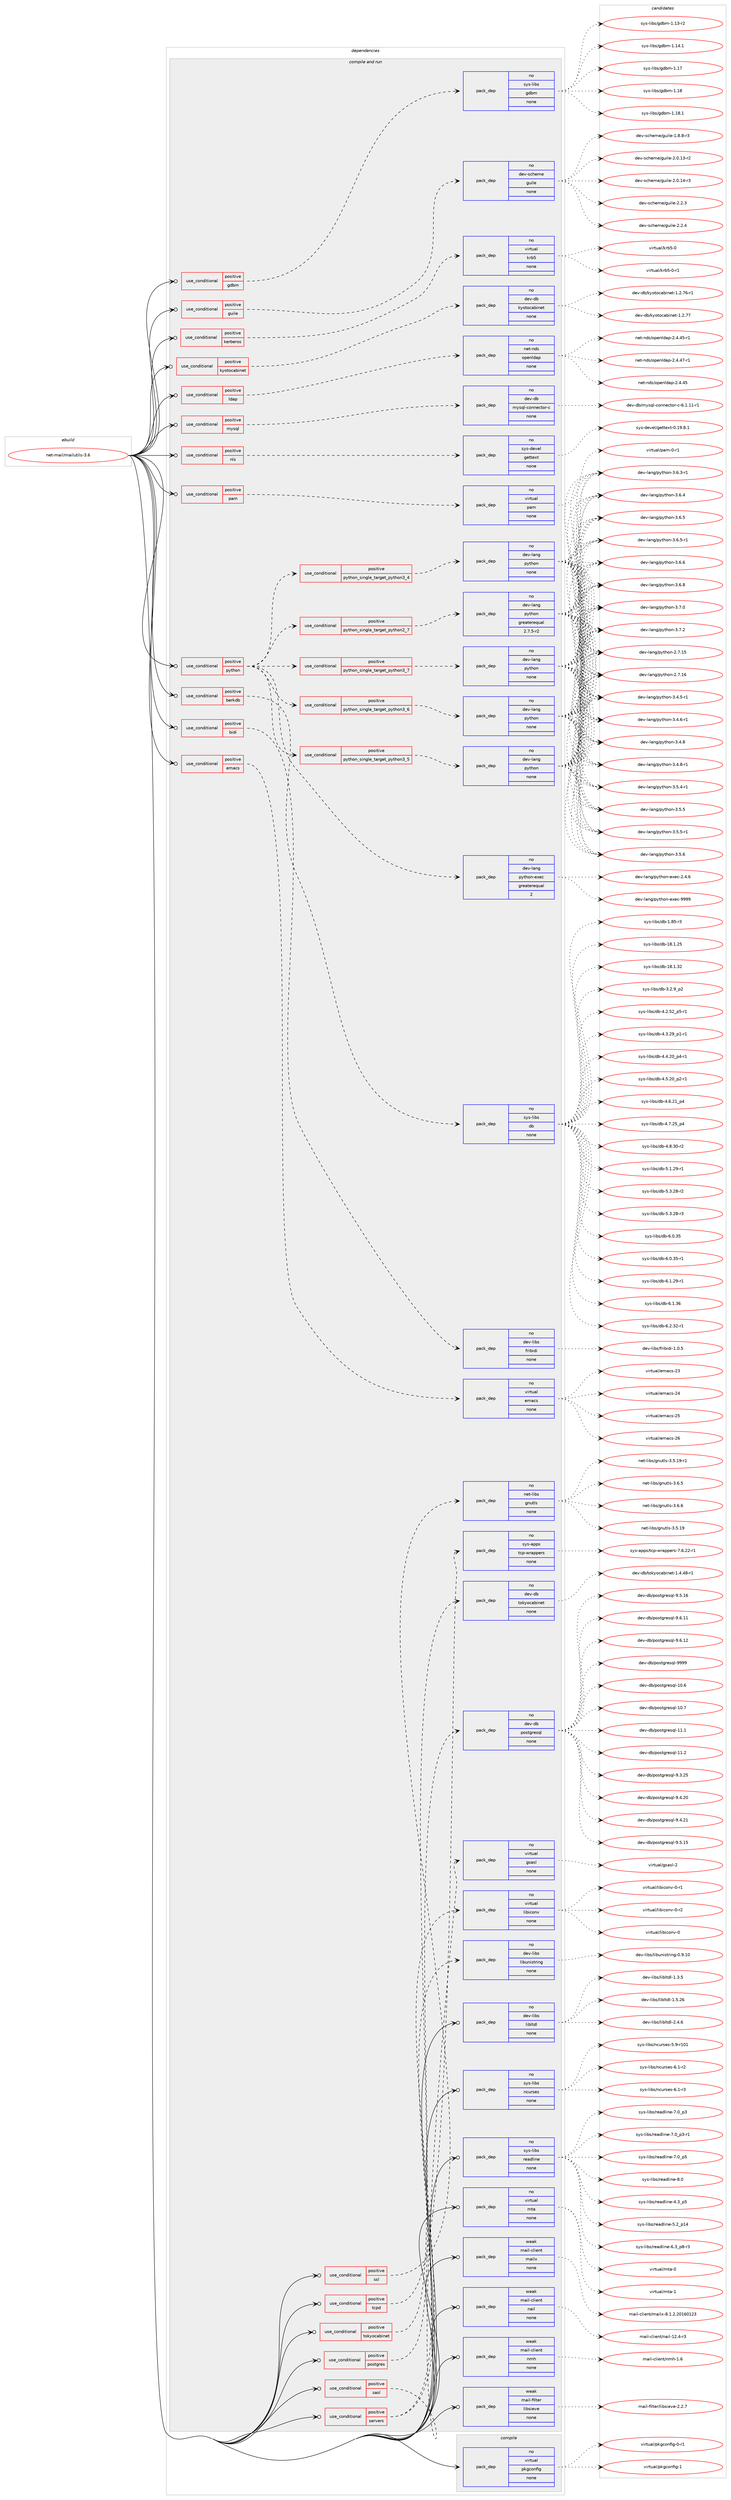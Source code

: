digraph prolog {

# *************
# Graph options
# *************

newrank=true;
concentrate=true;
compound=true;
graph [rankdir=LR,fontname=Helvetica,fontsize=10,ranksep=1.5];#, ranksep=2.5, nodesep=0.2];
edge  [arrowhead=vee];
node  [fontname=Helvetica,fontsize=10];

# **********
# The ebuild
# **********

subgraph cluster_leftcol {
color=gray;
rank=same;
label=<<i>ebuild</i>>;
id [label="net-mail/mailutils-3.6", color=red, width=4, href="../net-mail/mailutils-3.6.svg"];
}

# ****************
# The dependencies
# ****************

subgraph cluster_midcol {
color=gray;
label=<<i>dependencies</i>>;
subgraph cluster_compile {
fillcolor="#eeeeee";
style=filled;
label=<<i>compile</i>>;
subgraph pack1189968 {
dependency1664552 [label=<<TABLE BORDER="0" CELLBORDER="1" CELLSPACING="0" CELLPADDING="4" WIDTH="220"><TR><TD ROWSPAN="6" CELLPADDING="30">pack_dep</TD></TR><TR><TD WIDTH="110">no</TD></TR><TR><TD>virtual</TD></TR><TR><TD>pkgconfig</TD></TR><TR><TD>none</TD></TR><TR><TD></TD></TR></TABLE>>, shape=none, color=blue];
}
id:e -> dependency1664552:w [weight=20,style="solid",arrowhead="vee"];
}
subgraph cluster_compileandrun {
fillcolor="#eeeeee";
style=filled;
label=<<i>compile and run</i>>;
subgraph cond447526 {
dependency1664553 [label=<<TABLE BORDER="0" CELLBORDER="1" CELLSPACING="0" CELLPADDING="4"><TR><TD ROWSPAN="3" CELLPADDING="10">use_conditional</TD></TR><TR><TD>positive</TD></TR><TR><TD>berkdb</TD></TR></TABLE>>, shape=none, color=red];
subgraph pack1189969 {
dependency1664554 [label=<<TABLE BORDER="0" CELLBORDER="1" CELLSPACING="0" CELLPADDING="4" WIDTH="220"><TR><TD ROWSPAN="6" CELLPADDING="30">pack_dep</TD></TR><TR><TD WIDTH="110">no</TD></TR><TR><TD>sys-libs</TD></TR><TR><TD>db</TD></TR><TR><TD>none</TD></TR><TR><TD></TD></TR></TABLE>>, shape=none, color=blue];
}
dependency1664553:e -> dependency1664554:w [weight=20,style="dashed",arrowhead="vee"];
}
id:e -> dependency1664553:w [weight=20,style="solid",arrowhead="odotvee"];
subgraph cond447527 {
dependency1664555 [label=<<TABLE BORDER="0" CELLBORDER="1" CELLSPACING="0" CELLPADDING="4"><TR><TD ROWSPAN="3" CELLPADDING="10">use_conditional</TD></TR><TR><TD>positive</TD></TR><TR><TD>bidi</TD></TR></TABLE>>, shape=none, color=red];
subgraph pack1189970 {
dependency1664556 [label=<<TABLE BORDER="0" CELLBORDER="1" CELLSPACING="0" CELLPADDING="4" WIDTH="220"><TR><TD ROWSPAN="6" CELLPADDING="30">pack_dep</TD></TR><TR><TD WIDTH="110">no</TD></TR><TR><TD>dev-libs</TD></TR><TR><TD>fribidi</TD></TR><TR><TD>none</TD></TR><TR><TD></TD></TR></TABLE>>, shape=none, color=blue];
}
dependency1664555:e -> dependency1664556:w [weight=20,style="dashed",arrowhead="vee"];
}
id:e -> dependency1664555:w [weight=20,style="solid",arrowhead="odotvee"];
subgraph cond447528 {
dependency1664557 [label=<<TABLE BORDER="0" CELLBORDER="1" CELLSPACING="0" CELLPADDING="4"><TR><TD ROWSPAN="3" CELLPADDING="10">use_conditional</TD></TR><TR><TD>positive</TD></TR><TR><TD>emacs</TD></TR></TABLE>>, shape=none, color=red];
subgraph pack1189971 {
dependency1664558 [label=<<TABLE BORDER="0" CELLBORDER="1" CELLSPACING="0" CELLPADDING="4" WIDTH="220"><TR><TD ROWSPAN="6" CELLPADDING="30">pack_dep</TD></TR><TR><TD WIDTH="110">no</TD></TR><TR><TD>virtual</TD></TR><TR><TD>emacs</TD></TR><TR><TD>none</TD></TR><TR><TD></TD></TR></TABLE>>, shape=none, color=blue];
}
dependency1664557:e -> dependency1664558:w [weight=20,style="dashed",arrowhead="vee"];
}
id:e -> dependency1664557:w [weight=20,style="solid",arrowhead="odotvee"];
subgraph cond447529 {
dependency1664559 [label=<<TABLE BORDER="0" CELLBORDER="1" CELLSPACING="0" CELLPADDING="4"><TR><TD ROWSPAN="3" CELLPADDING="10">use_conditional</TD></TR><TR><TD>positive</TD></TR><TR><TD>gdbm</TD></TR></TABLE>>, shape=none, color=red];
subgraph pack1189972 {
dependency1664560 [label=<<TABLE BORDER="0" CELLBORDER="1" CELLSPACING="0" CELLPADDING="4" WIDTH="220"><TR><TD ROWSPAN="6" CELLPADDING="30">pack_dep</TD></TR><TR><TD WIDTH="110">no</TD></TR><TR><TD>sys-libs</TD></TR><TR><TD>gdbm</TD></TR><TR><TD>none</TD></TR><TR><TD></TD></TR></TABLE>>, shape=none, color=blue];
}
dependency1664559:e -> dependency1664560:w [weight=20,style="dashed",arrowhead="vee"];
}
id:e -> dependency1664559:w [weight=20,style="solid",arrowhead="odotvee"];
subgraph cond447530 {
dependency1664561 [label=<<TABLE BORDER="0" CELLBORDER="1" CELLSPACING="0" CELLPADDING="4"><TR><TD ROWSPAN="3" CELLPADDING="10">use_conditional</TD></TR><TR><TD>positive</TD></TR><TR><TD>guile</TD></TR></TABLE>>, shape=none, color=red];
subgraph pack1189973 {
dependency1664562 [label=<<TABLE BORDER="0" CELLBORDER="1" CELLSPACING="0" CELLPADDING="4" WIDTH="220"><TR><TD ROWSPAN="6" CELLPADDING="30">pack_dep</TD></TR><TR><TD WIDTH="110">no</TD></TR><TR><TD>dev-scheme</TD></TR><TR><TD>guile</TD></TR><TR><TD>none</TD></TR><TR><TD></TD></TR></TABLE>>, shape=none, color=blue];
}
dependency1664561:e -> dependency1664562:w [weight=20,style="dashed",arrowhead="vee"];
}
id:e -> dependency1664561:w [weight=20,style="solid",arrowhead="odotvee"];
subgraph cond447531 {
dependency1664563 [label=<<TABLE BORDER="0" CELLBORDER="1" CELLSPACING="0" CELLPADDING="4"><TR><TD ROWSPAN="3" CELLPADDING="10">use_conditional</TD></TR><TR><TD>positive</TD></TR><TR><TD>kerberos</TD></TR></TABLE>>, shape=none, color=red];
subgraph pack1189974 {
dependency1664564 [label=<<TABLE BORDER="0" CELLBORDER="1" CELLSPACING="0" CELLPADDING="4" WIDTH="220"><TR><TD ROWSPAN="6" CELLPADDING="30">pack_dep</TD></TR><TR><TD WIDTH="110">no</TD></TR><TR><TD>virtual</TD></TR><TR><TD>krb5</TD></TR><TR><TD>none</TD></TR><TR><TD></TD></TR></TABLE>>, shape=none, color=blue];
}
dependency1664563:e -> dependency1664564:w [weight=20,style="dashed",arrowhead="vee"];
}
id:e -> dependency1664563:w [weight=20,style="solid",arrowhead="odotvee"];
subgraph cond447532 {
dependency1664565 [label=<<TABLE BORDER="0" CELLBORDER="1" CELLSPACING="0" CELLPADDING="4"><TR><TD ROWSPAN="3" CELLPADDING="10">use_conditional</TD></TR><TR><TD>positive</TD></TR><TR><TD>kyotocabinet</TD></TR></TABLE>>, shape=none, color=red];
subgraph pack1189975 {
dependency1664566 [label=<<TABLE BORDER="0" CELLBORDER="1" CELLSPACING="0" CELLPADDING="4" WIDTH="220"><TR><TD ROWSPAN="6" CELLPADDING="30">pack_dep</TD></TR><TR><TD WIDTH="110">no</TD></TR><TR><TD>dev-db</TD></TR><TR><TD>kyotocabinet</TD></TR><TR><TD>none</TD></TR><TR><TD></TD></TR></TABLE>>, shape=none, color=blue];
}
dependency1664565:e -> dependency1664566:w [weight=20,style="dashed",arrowhead="vee"];
}
id:e -> dependency1664565:w [weight=20,style="solid",arrowhead="odotvee"];
subgraph cond447533 {
dependency1664567 [label=<<TABLE BORDER="0" CELLBORDER="1" CELLSPACING="0" CELLPADDING="4"><TR><TD ROWSPAN="3" CELLPADDING="10">use_conditional</TD></TR><TR><TD>positive</TD></TR><TR><TD>ldap</TD></TR></TABLE>>, shape=none, color=red];
subgraph pack1189976 {
dependency1664568 [label=<<TABLE BORDER="0" CELLBORDER="1" CELLSPACING="0" CELLPADDING="4" WIDTH="220"><TR><TD ROWSPAN="6" CELLPADDING="30">pack_dep</TD></TR><TR><TD WIDTH="110">no</TD></TR><TR><TD>net-nds</TD></TR><TR><TD>openldap</TD></TR><TR><TD>none</TD></TR><TR><TD></TD></TR></TABLE>>, shape=none, color=blue];
}
dependency1664567:e -> dependency1664568:w [weight=20,style="dashed",arrowhead="vee"];
}
id:e -> dependency1664567:w [weight=20,style="solid",arrowhead="odotvee"];
subgraph cond447534 {
dependency1664569 [label=<<TABLE BORDER="0" CELLBORDER="1" CELLSPACING="0" CELLPADDING="4"><TR><TD ROWSPAN="3" CELLPADDING="10">use_conditional</TD></TR><TR><TD>positive</TD></TR><TR><TD>mysql</TD></TR></TABLE>>, shape=none, color=red];
subgraph pack1189977 {
dependency1664570 [label=<<TABLE BORDER="0" CELLBORDER="1" CELLSPACING="0" CELLPADDING="4" WIDTH="220"><TR><TD ROWSPAN="6" CELLPADDING="30">pack_dep</TD></TR><TR><TD WIDTH="110">no</TD></TR><TR><TD>dev-db</TD></TR><TR><TD>mysql-connector-c</TD></TR><TR><TD>none</TD></TR><TR><TD></TD></TR></TABLE>>, shape=none, color=blue];
}
dependency1664569:e -> dependency1664570:w [weight=20,style="dashed",arrowhead="vee"];
}
id:e -> dependency1664569:w [weight=20,style="solid",arrowhead="odotvee"];
subgraph cond447535 {
dependency1664571 [label=<<TABLE BORDER="0" CELLBORDER="1" CELLSPACING="0" CELLPADDING="4"><TR><TD ROWSPAN="3" CELLPADDING="10">use_conditional</TD></TR><TR><TD>positive</TD></TR><TR><TD>nls</TD></TR></TABLE>>, shape=none, color=red];
subgraph pack1189978 {
dependency1664572 [label=<<TABLE BORDER="0" CELLBORDER="1" CELLSPACING="0" CELLPADDING="4" WIDTH="220"><TR><TD ROWSPAN="6" CELLPADDING="30">pack_dep</TD></TR><TR><TD WIDTH="110">no</TD></TR><TR><TD>sys-devel</TD></TR><TR><TD>gettext</TD></TR><TR><TD>none</TD></TR><TR><TD></TD></TR></TABLE>>, shape=none, color=blue];
}
dependency1664571:e -> dependency1664572:w [weight=20,style="dashed",arrowhead="vee"];
}
id:e -> dependency1664571:w [weight=20,style="solid",arrowhead="odotvee"];
subgraph cond447536 {
dependency1664573 [label=<<TABLE BORDER="0" CELLBORDER="1" CELLSPACING="0" CELLPADDING="4"><TR><TD ROWSPAN="3" CELLPADDING="10">use_conditional</TD></TR><TR><TD>positive</TD></TR><TR><TD>pam</TD></TR></TABLE>>, shape=none, color=red];
subgraph pack1189979 {
dependency1664574 [label=<<TABLE BORDER="0" CELLBORDER="1" CELLSPACING="0" CELLPADDING="4" WIDTH="220"><TR><TD ROWSPAN="6" CELLPADDING="30">pack_dep</TD></TR><TR><TD WIDTH="110">no</TD></TR><TR><TD>virtual</TD></TR><TR><TD>pam</TD></TR><TR><TD>none</TD></TR><TR><TD></TD></TR></TABLE>>, shape=none, color=blue];
}
dependency1664573:e -> dependency1664574:w [weight=20,style="dashed",arrowhead="vee"];
}
id:e -> dependency1664573:w [weight=20,style="solid",arrowhead="odotvee"];
subgraph cond447537 {
dependency1664575 [label=<<TABLE BORDER="0" CELLBORDER="1" CELLSPACING="0" CELLPADDING="4"><TR><TD ROWSPAN="3" CELLPADDING="10">use_conditional</TD></TR><TR><TD>positive</TD></TR><TR><TD>postgres</TD></TR></TABLE>>, shape=none, color=red];
subgraph pack1189980 {
dependency1664576 [label=<<TABLE BORDER="0" CELLBORDER="1" CELLSPACING="0" CELLPADDING="4" WIDTH="220"><TR><TD ROWSPAN="6" CELLPADDING="30">pack_dep</TD></TR><TR><TD WIDTH="110">no</TD></TR><TR><TD>dev-db</TD></TR><TR><TD>postgresql</TD></TR><TR><TD>none</TD></TR><TR><TD></TD></TR></TABLE>>, shape=none, color=blue];
}
dependency1664575:e -> dependency1664576:w [weight=20,style="dashed",arrowhead="vee"];
}
id:e -> dependency1664575:w [weight=20,style="solid",arrowhead="odotvee"];
subgraph cond447538 {
dependency1664577 [label=<<TABLE BORDER="0" CELLBORDER="1" CELLSPACING="0" CELLPADDING="4"><TR><TD ROWSPAN="3" CELLPADDING="10">use_conditional</TD></TR><TR><TD>positive</TD></TR><TR><TD>python</TD></TR></TABLE>>, shape=none, color=red];
subgraph cond447539 {
dependency1664578 [label=<<TABLE BORDER="0" CELLBORDER="1" CELLSPACING="0" CELLPADDING="4"><TR><TD ROWSPAN="3" CELLPADDING="10">use_conditional</TD></TR><TR><TD>positive</TD></TR><TR><TD>python_single_target_python2_7</TD></TR></TABLE>>, shape=none, color=red];
subgraph pack1189981 {
dependency1664579 [label=<<TABLE BORDER="0" CELLBORDER="1" CELLSPACING="0" CELLPADDING="4" WIDTH="220"><TR><TD ROWSPAN="6" CELLPADDING="30">pack_dep</TD></TR><TR><TD WIDTH="110">no</TD></TR><TR><TD>dev-lang</TD></TR><TR><TD>python</TD></TR><TR><TD>greaterequal</TD></TR><TR><TD>2.7.5-r2</TD></TR></TABLE>>, shape=none, color=blue];
}
dependency1664578:e -> dependency1664579:w [weight=20,style="dashed",arrowhead="vee"];
}
dependency1664577:e -> dependency1664578:w [weight=20,style="dashed",arrowhead="vee"];
subgraph cond447540 {
dependency1664580 [label=<<TABLE BORDER="0" CELLBORDER="1" CELLSPACING="0" CELLPADDING="4"><TR><TD ROWSPAN="3" CELLPADDING="10">use_conditional</TD></TR><TR><TD>positive</TD></TR><TR><TD>python_single_target_python3_4</TD></TR></TABLE>>, shape=none, color=red];
subgraph pack1189982 {
dependency1664581 [label=<<TABLE BORDER="0" CELLBORDER="1" CELLSPACING="0" CELLPADDING="4" WIDTH="220"><TR><TD ROWSPAN="6" CELLPADDING="30">pack_dep</TD></TR><TR><TD WIDTH="110">no</TD></TR><TR><TD>dev-lang</TD></TR><TR><TD>python</TD></TR><TR><TD>none</TD></TR><TR><TD></TD></TR></TABLE>>, shape=none, color=blue];
}
dependency1664580:e -> dependency1664581:w [weight=20,style="dashed",arrowhead="vee"];
}
dependency1664577:e -> dependency1664580:w [weight=20,style="dashed",arrowhead="vee"];
subgraph cond447541 {
dependency1664582 [label=<<TABLE BORDER="0" CELLBORDER="1" CELLSPACING="0" CELLPADDING="4"><TR><TD ROWSPAN="3" CELLPADDING="10">use_conditional</TD></TR><TR><TD>positive</TD></TR><TR><TD>python_single_target_python3_5</TD></TR></TABLE>>, shape=none, color=red];
subgraph pack1189983 {
dependency1664583 [label=<<TABLE BORDER="0" CELLBORDER="1" CELLSPACING="0" CELLPADDING="4" WIDTH="220"><TR><TD ROWSPAN="6" CELLPADDING="30">pack_dep</TD></TR><TR><TD WIDTH="110">no</TD></TR><TR><TD>dev-lang</TD></TR><TR><TD>python</TD></TR><TR><TD>none</TD></TR><TR><TD></TD></TR></TABLE>>, shape=none, color=blue];
}
dependency1664582:e -> dependency1664583:w [weight=20,style="dashed",arrowhead="vee"];
}
dependency1664577:e -> dependency1664582:w [weight=20,style="dashed",arrowhead="vee"];
subgraph cond447542 {
dependency1664584 [label=<<TABLE BORDER="0" CELLBORDER="1" CELLSPACING="0" CELLPADDING="4"><TR><TD ROWSPAN="3" CELLPADDING="10">use_conditional</TD></TR><TR><TD>positive</TD></TR><TR><TD>python_single_target_python3_6</TD></TR></TABLE>>, shape=none, color=red];
subgraph pack1189984 {
dependency1664585 [label=<<TABLE BORDER="0" CELLBORDER="1" CELLSPACING="0" CELLPADDING="4" WIDTH="220"><TR><TD ROWSPAN="6" CELLPADDING="30">pack_dep</TD></TR><TR><TD WIDTH="110">no</TD></TR><TR><TD>dev-lang</TD></TR><TR><TD>python</TD></TR><TR><TD>none</TD></TR><TR><TD></TD></TR></TABLE>>, shape=none, color=blue];
}
dependency1664584:e -> dependency1664585:w [weight=20,style="dashed",arrowhead="vee"];
}
dependency1664577:e -> dependency1664584:w [weight=20,style="dashed",arrowhead="vee"];
subgraph cond447543 {
dependency1664586 [label=<<TABLE BORDER="0" CELLBORDER="1" CELLSPACING="0" CELLPADDING="4"><TR><TD ROWSPAN="3" CELLPADDING="10">use_conditional</TD></TR><TR><TD>positive</TD></TR><TR><TD>python_single_target_python3_7</TD></TR></TABLE>>, shape=none, color=red];
subgraph pack1189985 {
dependency1664587 [label=<<TABLE BORDER="0" CELLBORDER="1" CELLSPACING="0" CELLPADDING="4" WIDTH="220"><TR><TD ROWSPAN="6" CELLPADDING="30">pack_dep</TD></TR><TR><TD WIDTH="110">no</TD></TR><TR><TD>dev-lang</TD></TR><TR><TD>python</TD></TR><TR><TD>none</TD></TR><TR><TD></TD></TR></TABLE>>, shape=none, color=blue];
}
dependency1664586:e -> dependency1664587:w [weight=20,style="dashed",arrowhead="vee"];
}
dependency1664577:e -> dependency1664586:w [weight=20,style="dashed",arrowhead="vee"];
subgraph pack1189986 {
dependency1664588 [label=<<TABLE BORDER="0" CELLBORDER="1" CELLSPACING="0" CELLPADDING="4" WIDTH="220"><TR><TD ROWSPAN="6" CELLPADDING="30">pack_dep</TD></TR><TR><TD WIDTH="110">no</TD></TR><TR><TD>dev-lang</TD></TR><TR><TD>python-exec</TD></TR><TR><TD>greaterequal</TD></TR><TR><TD>2</TD></TR></TABLE>>, shape=none, color=blue];
}
dependency1664577:e -> dependency1664588:w [weight=20,style="dashed",arrowhead="vee"];
}
id:e -> dependency1664577:w [weight=20,style="solid",arrowhead="odotvee"];
subgraph cond447544 {
dependency1664589 [label=<<TABLE BORDER="0" CELLBORDER="1" CELLSPACING="0" CELLPADDING="4"><TR><TD ROWSPAN="3" CELLPADDING="10">use_conditional</TD></TR><TR><TD>positive</TD></TR><TR><TD>sasl</TD></TR></TABLE>>, shape=none, color=red];
subgraph pack1189987 {
dependency1664590 [label=<<TABLE BORDER="0" CELLBORDER="1" CELLSPACING="0" CELLPADDING="4" WIDTH="220"><TR><TD ROWSPAN="6" CELLPADDING="30">pack_dep</TD></TR><TR><TD WIDTH="110">no</TD></TR><TR><TD>virtual</TD></TR><TR><TD>gsasl</TD></TR><TR><TD>none</TD></TR><TR><TD></TD></TR></TABLE>>, shape=none, color=blue];
}
dependency1664589:e -> dependency1664590:w [weight=20,style="dashed",arrowhead="vee"];
}
id:e -> dependency1664589:w [weight=20,style="solid",arrowhead="odotvee"];
subgraph cond447545 {
dependency1664591 [label=<<TABLE BORDER="0" CELLBORDER="1" CELLSPACING="0" CELLPADDING="4"><TR><TD ROWSPAN="3" CELLPADDING="10">use_conditional</TD></TR><TR><TD>positive</TD></TR><TR><TD>servers</TD></TR></TABLE>>, shape=none, color=red];
subgraph pack1189988 {
dependency1664592 [label=<<TABLE BORDER="0" CELLBORDER="1" CELLSPACING="0" CELLPADDING="4" WIDTH="220"><TR><TD ROWSPAN="6" CELLPADDING="30">pack_dep</TD></TR><TR><TD WIDTH="110">no</TD></TR><TR><TD>virtual</TD></TR><TR><TD>libiconv</TD></TR><TR><TD>none</TD></TR><TR><TD></TD></TR></TABLE>>, shape=none, color=blue];
}
dependency1664591:e -> dependency1664592:w [weight=20,style="dashed",arrowhead="vee"];
subgraph pack1189989 {
dependency1664593 [label=<<TABLE BORDER="0" CELLBORDER="1" CELLSPACING="0" CELLPADDING="4" WIDTH="220"><TR><TD ROWSPAN="6" CELLPADDING="30">pack_dep</TD></TR><TR><TD WIDTH="110">no</TD></TR><TR><TD>dev-libs</TD></TR><TR><TD>libunistring</TD></TR><TR><TD>none</TD></TR><TR><TD></TD></TR></TABLE>>, shape=none, color=blue];
}
dependency1664591:e -> dependency1664593:w [weight=20,style="dashed",arrowhead="vee"];
}
id:e -> dependency1664591:w [weight=20,style="solid",arrowhead="odotvee"];
subgraph cond447546 {
dependency1664594 [label=<<TABLE BORDER="0" CELLBORDER="1" CELLSPACING="0" CELLPADDING="4"><TR><TD ROWSPAN="3" CELLPADDING="10">use_conditional</TD></TR><TR><TD>positive</TD></TR><TR><TD>ssl</TD></TR></TABLE>>, shape=none, color=red];
subgraph pack1189990 {
dependency1664595 [label=<<TABLE BORDER="0" CELLBORDER="1" CELLSPACING="0" CELLPADDING="4" WIDTH="220"><TR><TD ROWSPAN="6" CELLPADDING="30">pack_dep</TD></TR><TR><TD WIDTH="110">no</TD></TR><TR><TD>net-libs</TD></TR><TR><TD>gnutls</TD></TR><TR><TD>none</TD></TR><TR><TD></TD></TR></TABLE>>, shape=none, color=blue];
}
dependency1664594:e -> dependency1664595:w [weight=20,style="dashed",arrowhead="vee"];
}
id:e -> dependency1664594:w [weight=20,style="solid",arrowhead="odotvee"];
subgraph cond447547 {
dependency1664596 [label=<<TABLE BORDER="0" CELLBORDER="1" CELLSPACING="0" CELLPADDING="4"><TR><TD ROWSPAN="3" CELLPADDING="10">use_conditional</TD></TR><TR><TD>positive</TD></TR><TR><TD>tcpd</TD></TR></TABLE>>, shape=none, color=red];
subgraph pack1189991 {
dependency1664597 [label=<<TABLE BORDER="0" CELLBORDER="1" CELLSPACING="0" CELLPADDING="4" WIDTH="220"><TR><TD ROWSPAN="6" CELLPADDING="30">pack_dep</TD></TR><TR><TD WIDTH="110">no</TD></TR><TR><TD>sys-apps</TD></TR><TR><TD>tcp-wrappers</TD></TR><TR><TD>none</TD></TR><TR><TD></TD></TR></TABLE>>, shape=none, color=blue];
}
dependency1664596:e -> dependency1664597:w [weight=20,style="dashed",arrowhead="vee"];
}
id:e -> dependency1664596:w [weight=20,style="solid",arrowhead="odotvee"];
subgraph cond447548 {
dependency1664598 [label=<<TABLE BORDER="0" CELLBORDER="1" CELLSPACING="0" CELLPADDING="4"><TR><TD ROWSPAN="3" CELLPADDING="10">use_conditional</TD></TR><TR><TD>positive</TD></TR><TR><TD>tokyocabinet</TD></TR></TABLE>>, shape=none, color=red];
subgraph pack1189992 {
dependency1664599 [label=<<TABLE BORDER="0" CELLBORDER="1" CELLSPACING="0" CELLPADDING="4" WIDTH="220"><TR><TD ROWSPAN="6" CELLPADDING="30">pack_dep</TD></TR><TR><TD WIDTH="110">no</TD></TR><TR><TD>dev-db</TD></TR><TR><TD>tokyocabinet</TD></TR><TR><TD>none</TD></TR><TR><TD></TD></TR></TABLE>>, shape=none, color=blue];
}
dependency1664598:e -> dependency1664599:w [weight=20,style="dashed",arrowhead="vee"];
}
id:e -> dependency1664598:w [weight=20,style="solid",arrowhead="odotvee"];
subgraph pack1189993 {
dependency1664600 [label=<<TABLE BORDER="0" CELLBORDER="1" CELLSPACING="0" CELLPADDING="4" WIDTH="220"><TR><TD ROWSPAN="6" CELLPADDING="30">pack_dep</TD></TR><TR><TD WIDTH="110">no</TD></TR><TR><TD>dev-libs</TD></TR><TR><TD>libltdl</TD></TR><TR><TD>none</TD></TR><TR><TD></TD></TR></TABLE>>, shape=none, color=blue];
}
id:e -> dependency1664600:w [weight=20,style="solid",arrowhead="odotvee"];
subgraph pack1189994 {
dependency1664601 [label=<<TABLE BORDER="0" CELLBORDER="1" CELLSPACING="0" CELLPADDING="4" WIDTH="220"><TR><TD ROWSPAN="6" CELLPADDING="30">pack_dep</TD></TR><TR><TD WIDTH="110">no</TD></TR><TR><TD>sys-libs</TD></TR><TR><TD>ncurses</TD></TR><TR><TD>none</TD></TR><TR><TD></TD></TR></TABLE>>, shape=none, color=blue];
}
id:e -> dependency1664601:w [weight=20,style="solid",arrowhead="odotvee"];
subgraph pack1189995 {
dependency1664602 [label=<<TABLE BORDER="0" CELLBORDER="1" CELLSPACING="0" CELLPADDING="4" WIDTH="220"><TR><TD ROWSPAN="6" CELLPADDING="30">pack_dep</TD></TR><TR><TD WIDTH="110">no</TD></TR><TR><TD>sys-libs</TD></TR><TR><TD>readline</TD></TR><TR><TD>none</TD></TR><TR><TD></TD></TR></TABLE>>, shape=none, color=blue];
}
id:e -> dependency1664602:w [weight=20,style="solid",arrowhead="odotvee"];
subgraph pack1189996 {
dependency1664603 [label=<<TABLE BORDER="0" CELLBORDER="1" CELLSPACING="0" CELLPADDING="4" WIDTH="220"><TR><TD ROWSPAN="6" CELLPADDING="30">pack_dep</TD></TR><TR><TD WIDTH="110">no</TD></TR><TR><TD>virtual</TD></TR><TR><TD>mta</TD></TR><TR><TD>none</TD></TR><TR><TD></TD></TR></TABLE>>, shape=none, color=blue];
}
id:e -> dependency1664603:w [weight=20,style="solid",arrowhead="odotvee"];
subgraph pack1189997 {
dependency1664604 [label=<<TABLE BORDER="0" CELLBORDER="1" CELLSPACING="0" CELLPADDING="4" WIDTH="220"><TR><TD ROWSPAN="6" CELLPADDING="30">pack_dep</TD></TR><TR><TD WIDTH="110">weak</TD></TR><TR><TD>mail-client</TD></TR><TR><TD>mailx</TD></TR><TR><TD>none</TD></TR><TR><TD></TD></TR></TABLE>>, shape=none, color=blue];
}
id:e -> dependency1664604:w [weight=20,style="solid",arrowhead="odotvee"];
subgraph pack1189998 {
dependency1664605 [label=<<TABLE BORDER="0" CELLBORDER="1" CELLSPACING="0" CELLPADDING="4" WIDTH="220"><TR><TD ROWSPAN="6" CELLPADDING="30">pack_dep</TD></TR><TR><TD WIDTH="110">weak</TD></TR><TR><TD>mail-client</TD></TR><TR><TD>nail</TD></TR><TR><TD>none</TD></TR><TR><TD></TD></TR></TABLE>>, shape=none, color=blue];
}
id:e -> dependency1664605:w [weight=20,style="solid",arrowhead="odotvee"];
subgraph pack1189999 {
dependency1664606 [label=<<TABLE BORDER="0" CELLBORDER="1" CELLSPACING="0" CELLPADDING="4" WIDTH="220"><TR><TD ROWSPAN="6" CELLPADDING="30">pack_dep</TD></TR><TR><TD WIDTH="110">weak</TD></TR><TR><TD>mail-client</TD></TR><TR><TD>nmh</TD></TR><TR><TD>none</TD></TR><TR><TD></TD></TR></TABLE>>, shape=none, color=blue];
}
id:e -> dependency1664606:w [weight=20,style="solid",arrowhead="odotvee"];
subgraph pack1190000 {
dependency1664607 [label=<<TABLE BORDER="0" CELLBORDER="1" CELLSPACING="0" CELLPADDING="4" WIDTH="220"><TR><TD ROWSPAN="6" CELLPADDING="30">pack_dep</TD></TR><TR><TD WIDTH="110">weak</TD></TR><TR><TD>mail-filter</TD></TR><TR><TD>libsieve</TD></TR><TR><TD>none</TD></TR><TR><TD></TD></TR></TABLE>>, shape=none, color=blue];
}
id:e -> dependency1664607:w [weight=20,style="solid",arrowhead="odotvee"];
}
subgraph cluster_run {
fillcolor="#eeeeee";
style=filled;
label=<<i>run</i>>;
}
}

# **************
# The candidates
# **************

subgraph cluster_choices {
rank=same;
color=gray;
label=<<i>candidates</i>>;

subgraph choice1189968 {
color=black;
nodesep=1;
choice11810511411611797108471121071039911111010210510345484511449 [label="virtual/pkgconfig-0-r1", color=red, width=4,href="../virtual/pkgconfig-0-r1.svg"];
choice1181051141161179710847112107103991111101021051034549 [label="virtual/pkgconfig-1", color=red, width=4,href="../virtual/pkgconfig-1.svg"];
dependency1664552:e -> choice11810511411611797108471121071039911111010210510345484511449:w [style=dotted,weight="100"];
dependency1664552:e -> choice1181051141161179710847112107103991111101021051034549:w [style=dotted,weight="100"];
}
subgraph choice1189969 {
color=black;
nodesep=1;
choice1151211154510810598115471009845494656534511451 [label="sys-libs/db-1.85-r3", color=red, width=4,href="../sys-libs/db-1.85-r3.svg"];
choice115121115451081059811547100984549564649465053 [label="sys-libs/db-18.1.25", color=red, width=4,href="../sys-libs/db-18.1.25.svg"];
choice115121115451081059811547100984549564649465150 [label="sys-libs/db-18.1.32", color=red, width=4,href="../sys-libs/db-18.1.32.svg"];
choice115121115451081059811547100984551465046579511250 [label="sys-libs/db-3.2.9_p2", color=red, width=4,href="../sys-libs/db-3.2.9_p2.svg"];
choice115121115451081059811547100984552465046535095112534511449 [label="sys-libs/db-4.2.52_p5-r1", color=red, width=4,href="../sys-libs/db-4.2.52_p5-r1.svg"];
choice115121115451081059811547100984552465146505795112494511449 [label="sys-libs/db-4.3.29_p1-r1", color=red, width=4,href="../sys-libs/db-4.3.29_p1-r1.svg"];
choice115121115451081059811547100984552465246504895112524511449 [label="sys-libs/db-4.4.20_p4-r1", color=red, width=4,href="../sys-libs/db-4.4.20_p4-r1.svg"];
choice115121115451081059811547100984552465346504895112504511449 [label="sys-libs/db-4.5.20_p2-r1", color=red, width=4,href="../sys-libs/db-4.5.20_p2-r1.svg"];
choice11512111545108105981154710098455246544650499511252 [label="sys-libs/db-4.6.21_p4", color=red, width=4,href="../sys-libs/db-4.6.21_p4.svg"];
choice11512111545108105981154710098455246554650539511252 [label="sys-libs/db-4.7.25_p4", color=red, width=4,href="../sys-libs/db-4.7.25_p4.svg"];
choice11512111545108105981154710098455246564651484511450 [label="sys-libs/db-4.8.30-r2", color=red, width=4,href="../sys-libs/db-4.8.30-r2.svg"];
choice11512111545108105981154710098455346494650574511449 [label="sys-libs/db-5.1.29-r1", color=red, width=4,href="../sys-libs/db-5.1.29-r1.svg"];
choice11512111545108105981154710098455346514650564511450 [label="sys-libs/db-5.3.28-r2", color=red, width=4,href="../sys-libs/db-5.3.28-r2.svg"];
choice11512111545108105981154710098455346514650564511451 [label="sys-libs/db-5.3.28-r3", color=red, width=4,href="../sys-libs/db-5.3.28-r3.svg"];
choice1151211154510810598115471009845544648465153 [label="sys-libs/db-6.0.35", color=red, width=4,href="../sys-libs/db-6.0.35.svg"];
choice11512111545108105981154710098455446484651534511449 [label="sys-libs/db-6.0.35-r1", color=red, width=4,href="../sys-libs/db-6.0.35-r1.svg"];
choice11512111545108105981154710098455446494650574511449 [label="sys-libs/db-6.1.29-r1", color=red, width=4,href="../sys-libs/db-6.1.29-r1.svg"];
choice1151211154510810598115471009845544649465154 [label="sys-libs/db-6.1.36", color=red, width=4,href="../sys-libs/db-6.1.36.svg"];
choice11512111545108105981154710098455446504651504511449 [label="sys-libs/db-6.2.32-r1", color=red, width=4,href="../sys-libs/db-6.2.32-r1.svg"];
dependency1664554:e -> choice1151211154510810598115471009845494656534511451:w [style=dotted,weight="100"];
dependency1664554:e -> choice115121115451081059811547100984549564649465053:w [style=dotted,weight="100"];
dependency1664554:e -> choice115121115451081059811547100984549564649465150:w [style=dotted,weight="100"];
dependency1664554:e -> choice115121115451081059811547100984551465046579511250:w [style=dotted,weight="100"];
dependency1664554:e -> choice115121115451081059811547100984552465046535095112534511449:w [style=dotted,weight="100"];
dependency1664554:e -> choice115121115451081059811547100984552465146505795112494511449:w [style=dotted,weight="100"];
dependency1664554:e -> choice115121115451081059811547100984552465246504895112524511449:w [style=dotted,weight="100"];
dependency1664554:e -> choice115121115451081059811547100984552465346504895112504511449:w [style=dotted,weight="100"];
dependency1664554:e -> choice11512111545108105981154710098455246544650499511252:w [style=dotted,weight="100"];
dependency1664554:e -> choice11512111545108105981154710098455246554650539511252:w [style=dotted,weight="100"];
dependency1664554:e -> choice11512111545108105981154710098455246564651484511450:w [style=dotted,weight="100"];
dependency1664554:e -> choice11512111545108105981154710098455346494650574511449:w [style=dotted,weight="100"];
dependency1664554:e -> choice11512111545108105981154710098455346514650564511450:w [style=dotted,weight="100"];
dependency1664554:e -> choice11512111545108105981154710098455346514650564511451:w [style=dotted,weight="100"];
dependency1664554:e -> choice1151211154510810598115471009845544648465153:w [style=dotted,weight="100"];
dependency1664554:e -> choice11512111545108105981154710098455446484651534511449:w [style=dotted,weight="100"];
dependency1664554:e -> choice11512111545108105981154710098455446494650574511449:w [style=dotted,weight="100"];
dependency1664554:e -> choice1151211154510810598115471009845544649465154:w [style=dotted,weight="100"];
dependency1664554:e -> choice11512111545108105981154710098455446504651504511449:w [style=dotted,weight="100"];
}
subgraph choice1189970 {
color=black;
nodesep=1;
choice10010111845108105981154710211410598105100105454946484653 [label="dev-libs/fribidi-1.0.5", color=red, width=4,href="../dev-libs/fribidi-1.0.5.svg"];
dependency1664556:e -> choice10010111845108105981154710211410598105100105454946484653:w [style=dotted,weight="100"];
}
subgraph choice1189971 {
color=black;
nodesep=1;
choice11810511411611797108471011099799115455051 [label="virtual/emacs-23", color=red, width=4,href="../virtual/emacs-23.svg"];
choice11810511411611797108471011099799115455052 [label="virtual/emacs-24", color=red, width=4,href="../virtual/emacs-24.svg"];
choice11810511411611797108471011099799115455053 [label="virtual/emacs-25", color=red, width=4,href="../virtual/emacs-25.svg"];
choice11810511411611797108471011099799115455054 [label="virtual/emacs-26", color=red, width=4,href="../virtual/emacs-26.svg"];
dependency1664558:e -> choice11810511411611797108471011099799115455051:w [style=dotted,weight="100"];
dependency1664558:e -> choice11810511411611797108471011099799115455052:w [style=dotted,weight="100"];
dependency1664558:e -> choice11810511411611797108471011099799115455053:w [style=dotted,weight="100"];
dependency1664558:e -> choice11810511411611797108471011099799115455054:w [style=dotted,weight="100"];
}
subgraph choice1189972 {
color=black;
nodesep=1;
choice1151211154510810598115471031009810945494649514511450 [label="sys-libs/gdbm-1.13-r2", color=red, width=4,href="../sys-libs/gdbm-1.13-r2.svg"];
choice1151211154510810598115471031009810945494649524649 [label="sys-libs/gdbm-1.14.1", color=red, width=4,href="../sys-libs/gdbm-1.14.1.svg"];
choice115121115451081059811547103100981094549464955 [label="sys-libs/gdbm-1.17", color=red, width=4,href="../sys-libs/gdbm-1.17.svg"];
choice115121115451081059811547103100981094549464956 [label="sys-libs/gdbm-1.18", color=red, width=4,href="../sys-libs/gdbm-1.18.svg"];
choice1151211154510810598115471031009810945494649564649 [label="sys-libs/gdbm-1.18.1", color=red, width=4,href="../sys-libs/gdbm-1.18.1.svg"];
dependency1664560:e -> choice1151211154510810598115471031009810945494649514511450:w [style=dotted,weight="100"];
dependency1664560:e -> choice1151211154510810598115471031009810945494649524649:w [style=dotted,weight="100"];
dependency1664560:e -> choice115121115451081059811547103100981094549464955:w [style=dotted,weight="100"];
dependency1664560:e -> choice115121115451081059811547103100981094549464956:w [style=dotted,weight="100"];
dependency1664560:e -> choice1151211154510810598115471031009810945494649564649:w [style=dotted,weight="100"];
}
subgraph choice1189973 {
color=black;
nodesep=1;
choice1001011184511599104101109101471031171051081014549465646564511451 [label="dev-scheme/guile-1.8.8-r3", color=red, width=4,href="../dev-scheme/guile-1.8.8-r3.svg"];
choice100101118451159910410110910147103117105108101455046484649514511450 [label="dev-scheme/guile-2.0.13-r2", color=red, width=4,href="../dev-scheme/guile-2.0.13-r2.svg"];
choice100101118451159910410110910147103117105108101455046484649524511451 [label="dev-scheme/guile-2.0.14-r3", color=red, width=4,href="../dev-scheme/guile-2.0.14-r3.svg"];
choice100101118451159910410110910147103117105108101455046504651 [label="dev-scheme/guile-2.2.3", color=red, width=4,href="../dev-scheme/guile-2.2.3.svg"];
choice100101118451159910410110910147103117105108101455046504652 [label="dev-scheme/guile-2.2.4", color=red, width=4,href="../dev-scheme/guile-2.2.4.svg"];
dependency1664562:e -> choice1001011184511599104101109101471031171051081014549465646564511451:w [style=dotted,weight="100"];
dependency1664562:e -> choice100101118451159910410110910147103117105108101455046484649514511450:w [style=dotted,weight="100"];
dependency1664562:e -> choice100101118451159910410110910147103117105108101455046484649524511451:w [style=dotted,weight="100"];
dependency1664562:e -> choice100101118451159910410110910147103117105108101455046504651:w [style=dotted,weight="100"];
dependency1664562:e -> choice100101118451159910410110910147103117105108101455046504652:w [style=dotted,weight="100"];
}
subgraph choice1189974 {
color=black;
nodesep=1;
choice118105114116117971084710711498534548 [label="virtual/krb5-0", color=red, width=4,href="../virtual/krb5-0.svg"];
choice1181051141161179710847107114985345484511449 [label="virtual/krb5-0-r1", color=red, width=4,href="../virtual/krb5-0-r1.svg"];
dependency1664564:e -> choice118105114116117971084710711498534548:w [style=dotted,weight="100"];
dependency1664564:e -> choice1181051141161179710847107114985345484511449:w [style=dotted,weight="100"];
}
subgraph choice1189975 {
color=black;
nodesep=1;
choice100101118451009847107121111116111999798105110101116454946504655544511449 [label="dev-db/kyotocabinet-1.2.76-r1", color=red, width=4,href="../dev-db/kyotocabinet-1.2.76-r1.svg"];
choice10010111845100984710712111111611199979810511010111645494650465555 [label="dev-db/kyotocabinet-1.2.77", color=red, width=4,href="../dev-db/kyotocabinet-1.2.77.svg"];
dependency1664566:e -> choice100101118451009847107121111116111999798105110101116454946504655544511449:w [style=dotted,weight="100"];
dependency1664566:e -> choice10010111845100984710712111111611199979810511010111645494650465555:w [style=dotted,weight="100"];
}
subgraph choice1189976 {
color=black;
nodesep=1;
choice11010111645110100115471111121011101081009711245504652465253 [label="net-nds/openldap-2.4.45", color=red, width=4,href="../net-nds/openldap-2.4.45.svg"];
choice110101116451101001154711111210111010810097112455046524652534511449 [label="net-nds/openldap-2.4.45-r1", color=red, width=4,href="../net-nds/openldap-2.4.45-r1.svg"];
choice110101116451101001154711111210111010810097112455046524652554511449 [label="net-nds/openldap-2.4.47-r1", color=red, width=4,href="../net-nds/openldap-2.4.47-r1.svg"];
dependency1664568:e -> choice11010111645110100115471111121011101081009711245504652465253:w [style=dotted,weight="100"];
dependency1664568:e -> choice110101116451101001154711111210111010810097112455046524652534511449:w [style=dotted,weight="100"];
dependency1664568:e -> choice110101116451101001154711111210111010810097112455046524652554511449:w [style=dotted,weight="100"];
}
subgraph choice1189977 {
color=black;
nodesep=1;
choice1001011184510098471091211151131084599111110110101991161111144599455446494649494511449 [label="dev-db/mysql-connector-c-6.1.11-r1", color=red, width=4,href="../dev-db/mysql-connector-c-6.1.11-r1.svg"];
dependency1664570:e -> choice1001011184510098471091211151131084599111110110101991161111144599455446494649494511449:w [style=dotted,weight="100"];
}
subgraph choice1189978 {
color=black;
nodesep=1;
choice1151211154510010111810110847103101116116101120116454846495746564649 [label="sys-devel/gettext-0.19.8.1", color=red, width=4,href="../sys-devel/gettext-0.19.8.1.svg"];
dependency1664572:e -> choice1151211154510010111810110847103101116116101120116454846495746564649:w [style=dotted,weight="100"];
}
subgraph choice1189979 {
color=black;
nodesep=1;
choice11810511411611797108471129710945484511449 [label="virtual/pam-0-r1", color=red, width=4,href="../virtual/pam-0-r1.svg"];
dependency1664574:e -> choice11810511411611797108471129710945484511449:w [style=dotted,weight="100"];
}
subgraph choice1189980 {
color=black;
nodesep=1;
choice1001011184510098471121111151161031141011151131084549484654 [label="dev-db/postgresql-10.6", color=red, width=4,href="../dev-db/postgresql-10.6.svg"];
choice1001011184510098471121111151161031141011151131084549484655 [label="dev-db/postgresql-10.7", color=red, width=4,href="../dev-db/postgresql-10.7.svg"];
choice1001011184510098471121111151161031141011151131084549494649 [label="dev-db/postgresql-11.1", color=red, width=4,href="../dev-db/postgresql-11.1.svg"];
choice1001011184510098471121111151161031141011151131084549494650 [label="dev-db/postgresql-11.2", color=red, width=4,href="../dev-db/postgresql-11.2.svg"];
choice10010111845100984711211111511610311410111511310845574651465053 [label="dev-db/postgresql-9.3.25", color=red, width=4,href="../dev-db/postgresql-9.3.25.svg"];
choice10010111845100984711211111511610311410111511310845574652465048 [label="dev-db/postgresql-9.4.20", color=red, width=4,href="../dev-db/postgresql-9.4.20.svg"];
choice10010111845100984711211111511610311410111511310845574652465049 [label="dev-db/postgresql-9.4.21", color=red, width=4,href="../dev-db/postgresql-9.4.21.svg"];
choice10010111845100984711211111511610311410111511310845574653464953 [label="dev-db/postgresql-9.5.15", color=red, width=4,href="../dev-db/postgresql-9.5.15.svg"];
choice10010111845100984711211111511610311410111511310845574653464954 [label="dev-db/postgresql-9.5.16", color=red, width=4,href="../dev-db/postgresql-9.5.16.svg"];
choice10010111845100984711211111511610311410111511310845574654464949 [label="dev-db/postgresql-9.6.11", color=red, width=4,href="../dev-db/postgresql-9.6.11.svg"];
choice10010111845100984711211111511610311410111511310845574654464950 [label="dev-db/postgresql-9.6.12", color=red, width=4,href="../dev-db/postgresql-9.6.12.svg"];
choice1001011184510098471121111151161031141011151131084557575757 [label="dev-db/postgresql-9999", color=red, width=4,href="../dev-db/postgresql-9999.svg"];
dependency1664576:e -> choice1001011184510098471121111151161031141011151131084549484654:w [style=dotted,weight="100"];
dependency1664576:e -> choice1001011184510098471121111151161031141011151131084549484655:w [style=dotted,weight="100"];
dependency1664576:e -> choice1001011184510098471121111151161031141011151131084549494649:w [style=dotted,weight="100"];
dependency1664576:e -> choice1001011184510098471121111151161031141011151131084549494650:w [style=dotted,weight="100"];
dependency1664576:e -> choice10010111845100984711211111511610311410111511310845574651465053:w [style=dotted,weight="100"];
dependency1664576:e -> choice10010111845100984711211111511610311410111511310845574652465048:w [style=dotted,weight="100"];
dependency1664576:e -> choice10010111845100984711211111511610311410111511310845574652465049:w [style=dotted,weight="100"];
dependency1664576:e -> choice10010111845100984711211111511610311410111511310845574653464953:w [style=dotted,weight="100"];
dependency1664576:e -> choice10010111845100984711211111511610311410111511310845574653464954:w [style=dotted,weight="100"];
dependency1664576:e -> choice10010111845100984711211111511610311410111511310845574654464949:w [style=dotted,weight="100"];
dependency1664576:e -> choice10010111845100984711211111511610311410111511310845574654464950:w [style=dotted,weight="100"];
dependency1664576:e -> choice1001011184510098471121111151161031141011151131084557575757:w [style=dotted,weight="100"];
}
subgraph choice1189981 {
color=black;
nodesep=1;
choice10010111845108971101034711212111610411111045504655464953 [label="dev-lang/python-2.7.15", color=red, width=4,href="../dev-lang/python-2.7.15.svg"];
choice10010111845108971101034711212111610411111045504655464954 [label="dev-lang/python-2.7.16", color=red, width=4,href="../dev-lang/python-2.7.16.svg"];
choice1001011184510897110103471121211161041111104551465246534511449 [label="dev-lang/python-3.4.5-r1", color=red, width=4,href="../dev-lang/python-3.4.5-r1.svg"];
choice1001011184510897110103471121211161041111104551465246544511449 [label="dev-lang/python-3.4.6-r1", color=red, width=4,href="../dev-lang/python-3.4.6-r1.svg"];
choice100101118451089711010347112121116104111110455146524656 [label="dev-lang/python-3.4.8", color=red, width=4,href="../dev-lang/python-3.4.8.svg"];
choice1001011184510897110103471121211161041111104551465246564511449 [label="dev-lang/python-3.4.8-r1", color=red, width=4,href="../dev-lang/python-3.4.8-r1.svg"];
choice1001011184510897110103471121211161041111104551465346524511449 [label="dev-lang/python-3.5.4-r1", color=red, width=4,href="../dev-lang/python-3.5.4-r1.svg"];
choice100101118451089711010347112121116104111110455146534653 [label="dev-lang/python-3.5.5", color=red, width=4,href="../dev-lang/python-3.5.5.svg"];
choice1001011184510897110103471121211161041111104551465346534511449 [label="dev-lang/python-3.5.5-r1", color=red, width=4,href="../dev-lang/python-3.5.5-r1.svg"];
choice100101118451089711010347112121116104111110455146534654 [label="dev-lang/python-3.5.6", color=red, width=4,href="../dev-lang/python-3.5.6.svg"];
choice1001011184510897110103471121211161041111104551465446514511449 [label="dev-lang/python-3.6.3-r1", color=red, width=4,href="../dev-lang/python-3.6.3-r1.svg"];
choice100101118451089711010347112121116104111110455146544652 [label="dev-lang/python-3.6.4", color=red, width=4,href="../dev-lang/python-3.6.4.svg"];
choice100101118451089711010347112121116104111110455146544653 [label="dev-lang/python-3.6.5", color=red, width=4,href="../dev-lang/python-3.6.5.svg"];
choice1001011184510897110103471121211161041111104551465446534511449 [label="dev-lang/python-3.6.5-r1", color=red, width=4,href="../dev-lang/python-3.6.5-r1.svg"];
choice100101118451089711010347112121116104111110455146544654 [label="dev-lang/python-3.6.6", color=red, width=4,href="../dev-lang/python-3.6.6.svg"];
choice100101118451089711010347112121116104111110455146544656 [label="dev-lang/python-3.6.8", color=red, width=4,href="../dev-lang/python-3.6.8.svg"];
choice100101118451089711010347112121116104111110455146554648 [label="dev-lang/python-3.7.0", color=red, width=4,href="../dev-lang/python-3.7.0.svg"];
choice100101118451089711010347112121116104111110455146554650 [label="dev-lang/python-3.7.2", color=red, width=4,href="../dev-lang/python-3.7.2.svg"];
dependency1664579:e -> choice10010111845108971101034711212111610411111045504655464953:w [style=dotted,weight="100"];
dependency1664579:e -> choice10010111845108971101034711212111610411111045504655464954:w [style=dotted,weight="100"];
dependency1664579:e -> choice1001011184510897110103471121211161041111104551465246534511449:w [style=dotted,weight="100"];
dependency1664579:e -> choice1001011184510897110103471121211161041111104551465246544511449:w [style=dotted,weight="100"];
dependency1664579:e -> choice100101118451089711010347112121116104111110455146524656:w [style=dotted,weight="100"];
dependency1664579:e -> choice1001011184510897110103471121211161041111104551465246564511449:w [style=dotted,weight="100"];
dependency1664579:e -> choice1001011184510897110103471121211161041111104551465346524511449:w [style=dotted,weight="100"];
dependency1664579:e -> choice100101118451089711010347112121116104111110455146534653:w [style=dotted,weight="100"];
dependency1664579:e -> choice1001011184510897110103471121211161041111104551465346534511449:w [style=dotted,weight="100"];
dependency1664579:e -> choice100101118451089711010347112121116104111110455146534654:w [style=dotted,weight="100"];
dependency1664579:e -> choice1001011184510897110103471121211161041111104551465446514511449:w [style=dotted,weight="100"];
dependency1664579:e -> choice100101118451089711010347112121116104111110455146544652:w [style=dotted,weight="100"];
dependency1664579:e -> choice100101118451089711010347112121116104111110455146544653:w [style=dotted,weight="100"];
dependency1664579:e -> choice1001011184510897110103471121211161041111104551465446534511449:w [style=dotted,weight="100"];
dependency1664579:e -> choice100101118451089711010347112121116104111110455146544654:w [style=dotted,weight="100"];
dependency1664579:e -> choice100101118451089711010347112121116104111110455146544656:w [style=dotted,weight="100"];
dependency1664579:e -> choice100101118451089711010347112121116104111110455146554648:w [style=dotted,weight="100"];
dependency1664579:e -> choice100101118451089711010347112121116104111110455146554650:w [style=dotted,weight="100"];
}
subgraph choice1189982 {
color=black;
nodesep=1;
choice10010111845108971101034711212111610411111045504655464953 [label="dev-lang/python-2.7.15", color=red, width=4,href="../dev-lang/python-2.7.15.svg"];
choice10010111845108971101034711212111610411111045504655464954 [label="dev-lang/python-2.7.16", color=red, width=4,href="../dev-lang/python-2.7.16.svg"];
choice1001011184510897110103471121211161041111104551465246534511449 [label="dev-lang/python-3.4.5-r1", color=red, width=4,href="../dev-lang/python-3.4.5-r1.svg"];
choice1001011184510897110103471121211161041111104551465246544511449 [label="dev-lang/python-3.4.6-r1", color=red, width=4,href="../dev-lang/python-3.4.6-r1.svg"];
choice100101118451089711010347112121116104111110455146524656 [label="dev-lang/python-3.4.8", color=red, width=4,href="../dev-lang/python-3.4.8.svg"];
choice1001011184510897110103471121211161041111104551465246564511449 [label="dev-lang/python-3.4.8-r1", color=red, width=4,href="../dev-lang/python-3.4.8-r1.svg"];
choice1001011184510897110103471121211161041111104551465346524511449 [label="dev-lang/python-3.5.4-r1", color=red, width=4,href="../dev-lang/python-3.5.4-r1.svg"];
choice100101118451089711010347112121116104111110455146534653 [label="dev-lang/python-3.5.5", color=red, width=4,href="../dev-lang/python-3.5.5.svg"];
choice1001011184510897110103471121211161041111104551465346534511449 [label="dev-lang/python-3.5.5-r1", color=red, width=4,href="../dev-lang/python-3.5.5-r1.svg"];
choice100101118451089711010347112121116104111110455146534654 [label="dev-lang/python-3.5.6", color=red, width=4,href="../dev-lang/python-3.5.6.svg"];
choice1001011184510897110103471121211161041111104551465446514511449 [label="dev-lang/python-3.6.3-r1", color=red, width=4,href="../dev-lang/python-3.6.3-r1.svg"];
choice100101118451089711010347112121116104111110455146544652 [label="dev-lang/python-3.6.4", color=red, width=4,href="../dev-lang/python-3.6.4.svg"];
choice100101118451089711010347112121116104111110455146544653 [label="dev-lang/python-3.6.5", color=red, width=4,href="../dev-lang/python-3.6.5.svg"];
choice1001011184510897110103471121211161041111104551465446534511449 [label="dev-lang/python-3.6.5-r1", color=red, width=4,href="../dev-lang/python-3.6.5-r1.svg"];
choice100101118451089711010347112121116104111110455146544654 [label="dev-lang/python-3.6.6", color=red, width=4,href="../dev-lang/python-3.6.6.svg"];
choice100101118451089711010347112121116104111110455146544656 [label="dev-lang/python-3.6.8", color=red, width=4,href="../dev-lang/python-3.6.8.svg"];
choice100101118451089711010347112121116104111110455146554648 [label="dev-lang/python-3.7.0", color=red, width=4,href="../dev-lang/python-3.7.0.svg"];
choice100101118451089711010347112121116104111110455146554650 [label="dev-lang/python-3.7.2", color=red, width=4,href="../dev-lang/python-3.7.2.svg"];
dependency1664581:e -> choice10010111845108971101034711212111610411111045504655464953:w [style=dotted,weight="100"];
dependency1664581:e -> choice10010111845108971101034711212111610411111045504655464954:w [style=dotted,weight="100"];
dependency1664581:e -> choice1001011184510897110103471121211161041111104551465246534511449:w [style=dotted,weight="100"];
dependency1664581:e -> choice1001011184510897110103471121211161041111104551465246544511449:w [style=dotted,weight="100"];
dependency1664581:e -> choice100101118451089711010347112121116104111110455146524656:w [style=dotted,weight="100"];
dependency1664581:e -> choice1001011184510897110103471121211161041111104551465246564511449:w [style=dotted,weight="100"];
dependency1664581:e -> choice1001011184510897110103471121211161041111104551465346524511449:w [style=dotted,weight="100"];
dependency1664581:e -> choice100101118451089711010347112121116104111110455146534653:w [style=dotted,weight="100"];
dependency1664581:e -> choice1001011184510897110103471121211161041111104551465346534511449:w [style=dotted,weight="100"];
dependency1664581:e -> choice100101118451089711010347112121116104111110455146534654:w [style=dotted,weight="100"];
dependency1664581:e -> choice1001011184510897110103471121211161041111104551465446514511449:w [style=dotted,weight="100"];
dependency1664581:e -> choice100101118451089711010347112121116104111110455146544652:w [style=dotted,weight="100"];
dependency1664581:e -> choice100101118451089711010347112121116104111110455146544653:w [style=dotted,weight="100"];
dependency1664581:e -> choice1001011184510897110103471121211161041111104551465446534511449:w [style=dotted,weight="100"];
dependency1664581:e -> choice100101118451089711010347112121116104111110455146544654:w [style=dotted,weight="100"];
dependency1664581:e -> choice100101118451089711010347112121116104111110455146544656:w [style=dotted,weight="100"];
dependency1664581:e -> choice100101118451089711010347112121116104111110455146554648:w [style=dotted,weight="100"];
dependency1664581:e -> choice100101118451089711010347112121116104111110455146554650:w [style=dotted,weight="100"];
}
subgraph choice1189983 {
color=black;
nodesep=1;
choice10010111845108971101034711212111610411111045504655464953 [label="dev-lang/python-2.7.15", color=red, width=4,href="../dev-lang/python-2.7.15.svg"];
choice10010111845108971101034711212111610411111045504655464954 [label="dev-lang/python-2.7.16", color=red, width=4,href="../dev-lang/python-2.7.16.svg"];
choice1001011184510897110103471121211161041111104551465246534511449 [label="dev-lang/python-3.4.5-r1", color=red, width=4,href="../dev-lang/python-3.4.5-r1.svg"];
choice1001011184510897110103471121211161041111104551465246544511449 [label="dev-lang/python-3.4.6-r1", color=red, width=4,href="../dev-lang/python-3.4.6-r1.svg"];
choice100101118451089711010347112121116104111110455146524656 [label="dev-lang/python-3.4.8", color=red, width=4,href="../dev-lang/python-3.4.8.svg"];
choice1001011184510897110103471121211161041111104551465246564511449 [label="dev-lang/python-3.4.8-r1", color=red, width=4,href="../dev-lang/python-3.4.8-r1.svg"];
choice1001011184510897110103471121211161041111104551465346524511449 [label="dev-lang/python-3.5.4-r1", color=red, width=4,href="../dev-lang/python-3.5.4-r1.svg"];
choice100101118451089711010347112121116104111110455146534653 [label="dev-lang/python-3.5.5", color=red, width=4,href="../dev-lang/python-3.5.5.svg"];
choice1001011184510897110103471121211161041111104551465346534511449 [label="dev-lang/python-3.5.5-r1", color=red, width=4,href="../dev-lang/python-3.5.5-r1.svg"];
choice100101118451089711010347112121116104111110455146534654 [label="dev-lang/python-3.5.6", color=red, width=4,href="../dev-lang/python-3.5.6.svg"];
choice1001011184510897110103471121211161041111104551465446514511449 [label="dev-lang/python-3.6.3-r1", color=red, width=4,href="../dev-lang/python-3.6.3-r1.svg"];
choice100101118451089711010347112121116104111110455146544652 [label="dev-lang/python-3.6.4", color=red, width=4,href="../dev-lang/python-3.6.4.svg"];
choice100101118451089711010347112121116104111110455146544653 [label="dev-lang/python-3.6.5", color=red, width=4,href="../dev-lang/python-3.6.5.svg"];
choice1001011184510897110103471121211161041111104551465446534511449 [label="dev-lang/python-3.6.5-r1", color=red, width=4,href="../dev-lang/python-3.6.5-r1.svg"];
choice100101118451089711010347112121116104111110455146544654 [label="dev-lang/python-3.6.6", color=red, width=4,href="../dev-lang/python-3.6.6.svg"];
choice100101118451089711010347112121116104111110455146544656 [label="dev-lang/python-3.6.8", color=red, width=4,href="../dev-lang/python-3.6.8.svg"];
choice100101118451089711010347112121116104111110455146554648 [label="dev-lang/python-3.7.0", color=red, width=4,href="../dev-lang/python-3.7.0.svg"];
choice100101118451089711010347112121116104111110455146554650 [label="dev-lang/python-3.7.2", color=red, width=4,href="../dev-lang/python-3.7.2.svg"];
dependency1664583:e -> choice10010111845108971101034711212111610411111045504655464953:w [style=dotted,weight="100"];
dependency1664583:e -> choice10010111845108971101034711212111610411111045504655464954:w [style=dotted,weight="100"];
dependency1664583:e -> choice1001011184510897110103471121211161041111104551465246534511449:w [style=dotted,weight="100"];
dependency1664583:e -> choice1001011184510897110103471121211161041111104551465246544511449:w [style=dotted,weight="100"];
dependency1664583:e -> choice100101118451089711010347112121116104111110455146524656:w [style=dotted,weight="100"];
dependency1664583:e -> choice1001011184510897110103471121211161041111104551465246564511449:w [style=dotted,weight="100"];
dependency1664583:e -> choice1001011184510897110103471121211161041111104551465346524511449:w [style=dotted,weight="100"];
dependency1664583:e -> choice100101118451089711010347112121116104111110455146534653:w [style=dotted,weight="100"];
dependency1664583:e -> choice1001011184510897110103471121211161041111104551465346534511449:w [style=dotted,weight="100"];
dependency1664583:e -> choice100101118451089711010347112121116104111110455146534654:w [style=dotted,weight="100"];
dependency1664583:e -> choice1001011184510897110103471121211161041111104551465446514511449:w [style=dotted,weight="100"];
dependency1664583:e -> choice100101118451089711010347112121116104111110455146544652:w [style=dotted,weight="100"];
dependency1664583:e -> choice100101118451089711010347112121116104111110455146544653:w [style=dotted,weight="100"];
dependency1664583:e -> choice1001011184510897110103471121211161041111104551465446534511449:w [style=dotted,weight="100"];
dependency1664583:e -> choice100101118451089711010347112121116104111110455146544654:w [style=dotted,weight="100"];
dependency1664583:e -> choice100101118451089711010347112121116104111110455146544656:w [style=dotted,weight="100"];
dependency1664583:e -> choice100101118451089711010347112121116104111110455146554648:w [style=dotted,weight="100"];
dependency1664583:e -> choice100101118451089711010347112121116104111110455146554650:w [style=dotted,weight="100"];
}
subgraph choice1189984 {
color=black;
nodesep=1;
choice10010111845108971101034711212111610411111045504655464953 [label="dev-lang/python-2.7.15", color=red, width=4,href="../dev-lang/python-2.7.15.svg"];
choice10010111845108971101034711212111610411111045504655464954 [label="dev-lang/python-2.7.16", color=red, width=4,href="../dev-lang/python-2.7.16.svg"];
choice1001011184510897110103471121211161041111104551465246534511449 [label="dev-lang/python-3.4.5-r1", color=red, width=4,href="../dev-lang/python-3.4.5-r1.svg"];
choice1001011184510897110103471121211161041111104551465246544511449 [label="dev-lang/python-3.4.6-r1", color=red, width=4,href="../dev-lang/python-3.4.6-r1.svg"];
choice100101118451089711010347112121116104111110455146524656 [label="dev-lang/python-3.4.8", color=red, width=4,href="../dev-lang/python-3.4.8.svg"];
choice1001011184510897110103471121211161041111104551465246564511449 [label="dev-lang/python-3.4.8-r1", color=red, width=4,href="../dev-lang/python-3.4.8-r1.svg"];
choice1001011184510897110103471121211161041111104551465346524511449 [label="dev-lang/python-3.5.4-r1", color=red, width=4,href="../dev-lang/python-3.5.4-r1.svg"];
choice100101118451089711010347112121116104111110455146534653 [label="dev-lang/python-3.5.5", color=red, width=4,href="../dev-lang/python-3.5.5.svg"];
choice1001011184510897110103471121211161041111104551465346534511449 [label="dev-lang/python-3.5.5-r1", color=red, width=4,href="../dev-lang/python-3.5.5-r1.svg"];
choice100101118451089711010347112121116104111110455146534654 [label="dev-lang/python-3.5.6", color=red, width=4,href="../dev-lang/python-3.5.6.svg"];
choice1001011184510897110103471121211161041111104551465446514511449 [label="dev-lang/python-3.6.3-r1", color=red, width=4,href="../dev-lang/python-3.6.3-r1.svg"];
choice100101118451089711010347112121116104111110455146544652 [label="dev-lang/python-3.6.4", color=red, width=4,href="../dev-lang/python-3.6.4.svg"];
choice100101118451089711010347112121116104111110455146544653 [label="dev-lang/python-3.6.5", color=red, width=4,href="../dev-lang/python-3.6.5.svg"];
choice1001011184510897110103471121211161041111104551465446534511449 [label="dev-lang/python-3.6.5-r1", color=red, width=4,href="../dev-lang/python-3.6.5-r1.svg"];
choice100101118451089711010347112121116104111110455146544654 [label="dev-lang/python-3.6.6", color=red, width=4,href="../dev-lang/python-3.6.6.svg"];
choice100101118451089711010347112121116104111110455146544656 [label="dev-lang/python-3.6.8", color=red, width=4,href="../dev-lang/python-3.6.8.svg"];
choice100101118451089711010347112121116104111110455146554648 [label="dev-lang/python-3.7.0", color=red, width=4,href="../dev-lang/python-3.7.0.svg"];
choice100101118451089711010347112121116104111110455146554650 [label="dev-lang/python-3.7.2", color=red, width=4,href="../dev-lang/python-3.7.2.svg"];
dependency1664585:e -> choice10010111845108971101034711212111610411111045504655464953:w [style=dotted,weight="100"];
dependency1664585:e -> choice10010111845108971101034711212111610411111045504655464954:w [style=dotted,weight="100"];
dependency1664585:e -> choice1001011184510897110103471121211161041111104551465246534511449:w [style=dotted,weight="100"];
dependency1664585:e -> choice1001011184510897110103471121211161041111104551465246544511449:w [style=dotted,weight="100"];
dependency1664585:e -> choice100101118451089711010347112121116104111110455146524656:w [style=dotted,weight="100"];
dependency1664585:e -> choice1001011184510897110103471121211161041111104551465246564511449:w [style=dotted,weight="100"];
dependency1664585:e -> choice1001011184510897110103471121211161041111104551465346524511449:w [style=dotted,weight="100"];
dependency1664585:e -> choice100101118451089711010347112121116104111110455146534653:w [style=dotted,weight="100"];
dependency1664585:e -> choice1001011184510897110103471121211161041111104551465346534511449:w [style=dotted,weight="100"];
dependency1664585:e -> choice100101118451089711010347112121116104111110455146534654:w [style=dotted,weight="100"];
dependency1664585:e -> choice1001011184510897110103471121211161041111104551465446514511449:w [style=dotted,weight="100"];
dependency1664585:e -> choice100101118451089711010347112121116104111110455146544652:w [style=dotted,weight="100"];
dependency1664585:e -> choice100101118451089711010347112121116104111110455146544653:w [style=dotted,weight="100"];
dependency1664585:e -> choice1001011184510897110103471121211161041111104551465446534511449:w [style=dotted,weight="100"];
dependency1664585:e -> choice100101118451089711010347112121116104111110455146544654:w [style=dotted,weight="100"];
dependency1664585:e -> choice100101118451089711010347112121116104111110455146544656:w [style=dotted,weight="100"];
dependency1664585:e -> choice100101118451089711010347112121116104111110455146554648:w [style=dotted,weight="100"];
dependency1664585:e -> choice100101118451089711010347112121116104111110455146554650:w [style=dotted,weight="100"];
}
subgraph choice1189985 {
color=black;
nodesep=1;
choice10010111845108971101034711212111610411111045504655464953 [label="dev-lang/python-2.7.15", color=red, width=4,href="../dev-lang/python-2.7.15.svg"];
choice10010111845108971101034711212111610411111045504655464954 [label="dev-lang/python-2.7.16", color=red, width=4,href="../dev-lang/python-2.7.16.svg"];
choice1001011184510897110103471121211161041111104551465246534511449 [label="dev-lang/python-3.4.5-r1", color=red, width=4,href="../dev-lang/python-3.4.5-r1.svg"];
choice1001011184510897110103471121211161041111104551465246544511449 [label="dev-lang/python-3.4.6-r1", color=red, width=4,href="../dev-lang/python-3.4.6-r1.svg"];
choice100101118451089711010347112121116104111110455146524656 [label="dev-lang/python-3.4.8", color=red, width=4,href="../dev-lang/python-3.4.8.svg"];
choice1001011184510897110103471121211161041111104551465246564511449 [label="dev-lang/python-3.4.8-r1", color=red, width=4,href="../dev-lang/python-3.4.8-r1.svg"];
choice1001011184510897110103471121211161041111104551465346524511449 [label="dev-lang/python-3.5.4-r1", color=red, width=4,href="../dev-lang/python-3.5.4-r1.svg"];
choice100101118451089711010347112121116104111110455146534653 [label="dev-lang/python-3.5.5", color=red, width=4,href="../dev-lang/python-3.5.5.svg"];
choice1001011184510897110103471121211161041111104551465346534511449 [label="dev-lang/python-3.5.5-r1", color=red, width=4,href="../dev-lang/python-3.5.5-r1.svg"];
choice100101118451089711010347112121116104111110455146534654 [label="dev-lang/python-3.5.6", color=red, width=4,href="../dev-lang/python-3.5.6.svg"];
choice1001011184510897110103471121211161041111104551465446514511449 [label="dev-lang/python-3.6.3-r1", color=red, width=4,href="../dev-lang/python-3.6.3-r1.svg"];
choice100101118451089711010347112121116104111110455146544652 [label="dev-lang/python-3.6.4", color=red, width=4,href="../dev-lang/python-3.6.4.svg"];
choice100101118451089711010347112121116104111110455146544653 [label="dev-lang/python-3.6.5", color=red, width=4,href="../dev-lang/python-3.6.5.svg"];
choice1001011184510897110103471121211161041111104551465446534511449 [label="dev-lang/python-3.6.5-r1", color=red, width=4,href="../dev-lang/python-3.6.5-r1.svg"];
choice100101118451089711010347112121116104111110455146544654 [label="dev-lang/python-3.6.6", color=red, width=4,href="../dev-lang/python-3.6.6.svg"];
choice100101118451089711010347112121116104111110455146544656 [label="dev-lang/python-3.6.8", color=red, width=4,href="../dev-lang/python-3.6.8.svg"];
choice100101118451089711010347112121116104111110455146554648 [label="dev-lang/python-3.7.0", color=red, width=4,href="../dev-lang/python-3.7.0.svg"];
choice100101118451089711010347112121116104111110455146554650 [label="dev-lang/python-3.7.2", color=red, width=4,href="../dev-lang/python-3.7.2.svg"];
dependency1664587:e -> choice10010111845108971101034711212111610411111045504655464953:w [style=dotted,weight="100"];
dependency1664587:e -> choice10010111845108971101034711212111610411111045504655464954:w [style=dotted,weight="100"];
dependency1664587:e -> choice1001011184510897110103471121211161041111104551465246534511449:w [style=dotted,weight="100"];
dependency1664587:e -> choice1001011184510897110103471121211161041111104551465246544511449:w [style=dotted,weight="100"];
dependency1664587:e -> choice100101118451089711010347112121116104111110455146524656:w [style=dotted,weight="100"];
dependency1664587:e -> choice1001011184510897110103471121211161041111104551465246564511449:w [style=dotted,weight="100"];
dependency1664587:e -> choice1001011184510897110103471121211161041111104551465346524511449:w [style=dotted,weight="100"];
dependency1664587:e -> choice100101118451089711010347112121116104111110455146534653:w [style=dotted,weight="100"];
dependency1664587:e -> choice1001011184510897110103471121211161041111104551465346534511449:w [style=dotted,weight="100"];
dependency1664587:e -> choice100101118451089711010347112121116104111110455146534654:w [style=dotted,weight="100"];
dependency1664587:e -> choice1001011184510897110103471121211161041111104551465446514511449:w [style=dotted,weight="100"];
dependency1664587:e -> choice100101118451089711010347112121116104111110455146544652:w [style=dotted,weight="100"];
dependency1664587:e -> choice100101118451089711010347112121116104111110455146544653:w [style=dotted,weight="100"];
dependency1664587:e -> choice1001011184510897110103471121211161041111104551465446534511449:w [style=dotted,weight="100"];
dependency1664587:e -> choice100101118451089711010347112121116104111110455146544654:w [style=dotted,weight="100"];
dependency1664587:e -> choice100101118451089711010347112121116104111110455146544656:w [style=dotted,weight="100"];
dependency1664587:e -> choice100101118451089711010347112121116104111110455146554648:w [style=dotted,weight="100"];
dependency1664587:e -> choice100101118451089711010347112121116104111110455146554650:w [style=dotted,weight="100"];
}
subgraph choice1189986 {
color=black;
nodesep=1;
choice1001011184510897110103471121211161041111104510112010199455046524654 [label="dev-lang/python-exec-2.4.6", color=red, width=4,href="../dev-lang/python-exec-2.4.6.svg"];
choice10010111845108971101034711212111610411111045101120101994557575757 [label="dev-lang/python-exec-9999", color=red, width=4,href="../dev-lang/python-exec-9999.svg"];
dependency1664588:e -> choice1001011184510897110103471121211161041111104510112010199455046524654:w [style=dotted,weight="100"];
dependency1664588:e -> choice10010111845108971101034711212111610411111045101120101994557575757:w [style=dotted,weight="100"];
}
subgraph choice1189987 {
color=black;
nodesep=1;
choice1181051141161179710847103115971151084550 [label="virtual/gsasl-2", color=red, width=4,href="../virtual/gsasl-2.svg"];
dependency1664590:e -> choice1181051141161179710847103115971151084550:w [style=dotted,weight="100"];
}
subgraph choice1189988 {
color=black;
nodesep=1;
choice118105114116117971084710810598105991111101184548 [label="virtual/libiconv-0", color=red, width=4,href="../virtual/libiconv-0.svg"];
choice1181051141161179710847108105981059911111011845484511449 [label="virtual/libiconv-0-r1", color=red, width=4,href="../virtual/libiconv-0-r1.svg"];
choice1181051141161179710847108105981059911111011845484511450 [label="virtual/libiconv-0-r2", color=red, width=4,href="../virtual/libiconv-0-r2.svg"];
dependency1664592:e -> choice118105114116117971084710810598105991111101184548:w [style=dotted,weight="100"];
dependency1664592:e -> choice1181051141161179710847108105981059911111011845484511449:w [style=dotted,weight="100"];
dependency1664592:e -> choice1181051141161179710847108105981059911111011845484511450:w [style=dotted,weight="100"];
}
subgraph choice1189989 {
color=black;
nodesep=1;
choice1001011184510810598115471081059811711010511511611410511010345484657464948 [label="dev-libs/libunistring-0.9.10", color=red, width=4,href="../dev-libs/libunistring-0.9.10.svg"];
dependency1664593:e -> choice1001011184510810598115471081059811711010511511611410511010345484657464948:w [style=dotted,weight="100"];
}
subgraph choice1189990 {
color=black;
nodesep=1;
choice11010111645108105981154710311011711610811545514653464957 [label="net-libs/gnutls-3.5.19", color=red, width=4,href="../net-libs/gnutls-3.5.19.svg"];
choice110101116451081059811547103110117116108115455146534649574511449 [label="net-libs/gnutls-3.5.19-r1", color=red, width=4,href="../net-libs/gnutls-3.5.19-r1.svg"];
choice110101116451081059811547103110117116108115455146544653 [label="net-libs/gnutls-3.6.5", color=red, width=4,href="../net-libs/gnutls-3.6.5.svg"];
choice110101116451081059811547103110117116108115455146544654 [label="net-libs/gnutls-3.6.6", color=red, width=4,href="../net-libs/gnutls-3.6.6.svg"];
dependency1664595:e -> choice11010111645108105981154710311011711610811545514653464957:w [style=dotted,weight="100"];
dependency1664595:e -> choice110101116451081059811547103110117116108115455146534649574511449:w [style=dotted,weight="100"];
dependency1664595:e -> choice110101116451081059811547103110117116108115455146544653:w [style=dotted,weight="100"];
dependency1664595:e -> choice110101116451081059811547103110117116108115455146544654:w [style=dotted,weight="100"];
}
subgraph choice1189991 {
color=black;
nodesep=1;
choice115121115459711211211547116991124511911497112112101114115455546544650504511449 [label="sys-apps/tcp-wrappers-7.6.22-r1", color=red, width=4,href="../sys-apps/tcp-wrappers-7.6.22-r1.svg"];
dependency1664597:e -> choice115121115459711211211547116991124511911497112112101114115455546544650504511449:w [style=dotted,weight="100"];
}
subgraph choice1189992 {
color=black;
nodesep=1;
choice100101118451009847116111107121111999798105110101116454946524652564511449 [label="dev-db/tokyocabinet-1.4.48-r1", color=red, width=4,href="../dev-db/tokyocabinet-1.4.48-r1.svg"];
dependency1664599:e -> choice100101118451009847116111107121111999798105110101116454946524652564511449:w [style=dotted,weight="100"];
}
subgraph choice1189993 {
color=black;
nodesep=1;
choice10010111845108105981154710810598108116100108454946514653 [label="dev-libs/libltdl-1.3.5", color=red, width=4,href="../dev-libs/libltdl-1.3.5.svg"];
choice1001011184510810598115471081059810811610010845494653465054 [label="dev-libs/libltdl-1.5.26", color=red, width=4,href="../dev-libs/libltdl-1.5.26.svg"];
choice10010111845108105981154710810598108116100108455046524654 [label="dev-libs/libltdl-2.4.6", color=red, width=4,href="../dev-libs/libltdl-2.4.6.svg"];
dependency1664600:e -> choice10010111845108105981154710810598108116100108454946514653:w [style=dotted,weight="100"];
dependency1664600:e -> choice1001011184510810598115471081059810811610010845494653465054:w [style=dotted,weight="100"];
dependency1664600:e -> choice10010111845108105981154710810598108116100108455046524654:w [style=dotted,weight="100"];
}
subgraph choice1189994 {
color=black;
nodesep=1;
choice115121115451081059811547110991171141151011154553465745114494849 [label="sys-libs/ncurses-5.9-r101", color=red, width=4,href="../sys-libs/ncurses-5.9-r101.svg"];
choice11512111545108105981154711099117114115101115455446494511450 [label="sys-libs/ncurses-6.1-r2", color=red, width=4,href="../sys-libs/ncurses-6.1-r2.svg"];
choice11512111545108105981154711099117114115101115455446494511451 [label="sys-libs/ncurses-6.1-r3", color=red, width=4,href="../sys-libs/ncurses-6.1-r3.svg"];
dependency1664601:e -> choice115121115451081059811547110991171141151011154553465745114494849:w [style=dotted,weight="100"];
dependency1664601:e -> choice11512111545108105981154711099117114115101115455446494511450:w [style=dotted,weight="100"];
dependency1664601:e -> choice11512111545108105981154711099117114115101115455446494511451:w [style=dotted,weight="100"];
}
subgraph choice1189995 {
color=black;
nodesep=1;
choice11512111545108105981154711410197100108105110101455246519511253 [label="sys-libs/readline-4.3_p5", color=red, width=4,href="../sys-libs/readline-4.3_p5.svg"];
choice1151211154510810598115471141019710010810511010145534650951124952 [label="sys-libs/readline-5.2_p14", color=red, width=4,href="../sys-libs/readline-5.2_p14.svg"];
choice115121115451081059811547114101971001081051101014554465195112564511451 [label="sys-libs/readline-6.3_p8-r3", color=red, width=4,href="../sys-libs/readline-6.3_p8-r3.svg"];
choice11512111545108105981154711410197100108105110101455546489511251 [label="sys-libs/readline-7.0_p3", color=red, width=4,href="../sys-libs/readline-7.0_p3.svg"];
choice115121115451081059811547114101971001081051101014555464895112514511449 [label="sys-libs/readline-7.0_p3-r1", color=red, width=4,href="../sys-libs/readline-7.0_p3-r1.svg"];
choice11512111545108105981154711410197100108105110101455546489511253 [label="sys-libs/readline-7.0_p5", color=red, width=4,href="../sys-libs/readline-7.0_p5.svg"];
choice1151211154510810598115471141019710010810511010145564648 [label="sys-libs/readline-8.0", color=red, width=4,href="../sys-libs/readline-8.0.svg"];
dependency1664602:e -> choice11512111545108105981154711410197100108105110101455246519511253:w [style=dotted,weight="100"];
dependency1664602:e -> choice1151211154510810598115471141019710010810511010145534650951124952:w [style=dotted,weight="100"];
dependency1664602:e -> choice115121115451081059811547114101971001081051101014554465195112564511451:w [style=dotted,weight="100"];
dependency1664602:e -> choice11512111545108105981154711410197100108105110101455546489511251:w [style=dotted,weight="100"];
dependency1664602:e -> choice115121115451081059811547114101971001081051101014555464895112514511449:w [style=dotted,weight="100"];
dependency1664602:e -> choice11512111545108105981154711410197100108105110101455546489511253:w [style=dotted,weight="100"];
dependency1664602:e -> choice1151211154510810598115471141019710010810511010145564648:w [style=dotted,weight="100"];
}
subgraph choice1189996 {
color=black;
nodesep=1;
choice1181051141161179710847109116974548 [label="virtual/mta-0", color=red, width=4,href="../virtual/mta-0.svg"];
choice1181051141161179710847109116974549 [label="virtual/mta-1", color=red, width=4,href="../virtual/mta-1.svg"];
dependency1664603:e -> choice1181051141161179710847109116974548:w [style=dotted,weight="100"];
dependency1664603:e -> choice1181051141161179710847109116974549:w [style=dotted,weight="100"];
}
subgraph choice1189997 {
color=black;
nodesep=1;
choice1099710510845991081051011101164710997105108120455646494650465048495448495051 [label="mail-client/mailx-8.1.2.20160123", color=red, width=4,href="../mail-client/mailx-8.1.2.20160123.svg"];
dependency1664604:e -> choice1099710510845991081051011101164710997105108120455646494650465048495448495051:w [style=dotted,weight="100"];
}
subgraph choice1189998 {
color=black;
nodesep=1;
choice109971051084599108105101110116471109710510845495046524511451 [label="mail-client/nail-12.4-r3", color=red, width=4,href="../mail-client/nail-12.4-r3.svg"];
dependency1664605:e -> choice109971051084599108105101110116471109710510845495046524511451:w [style=dotted,weight="100"];
}
subgraph choice1189999 {
color=black;
nodesep=1;
choice1099710510845991081051011101164711010910445494654 [label="mail-client/nmh-1.6", color=red, width=4,href="../mail-client/nmh-1.6.svg"];
dependency1664606:e -> choice1099710510845991081051011101164711010910445494654:w [style=dotted,weight="100"];
}
subgraph choice1190000 {
color=black;
nodesep=1;
choice10997105108451021051081161011144710810598115105101118101455046504655 [label="mail-filter/libsieve-2.2.7", color=red, width=4,href="../mail-filter/libsieve-2.2.7.svg"];
dependency1664607:e -> choice10997105108451021051081161011144710810598115105101118101455046504655:w [style=dotted,weight="100"];
}
}

}
